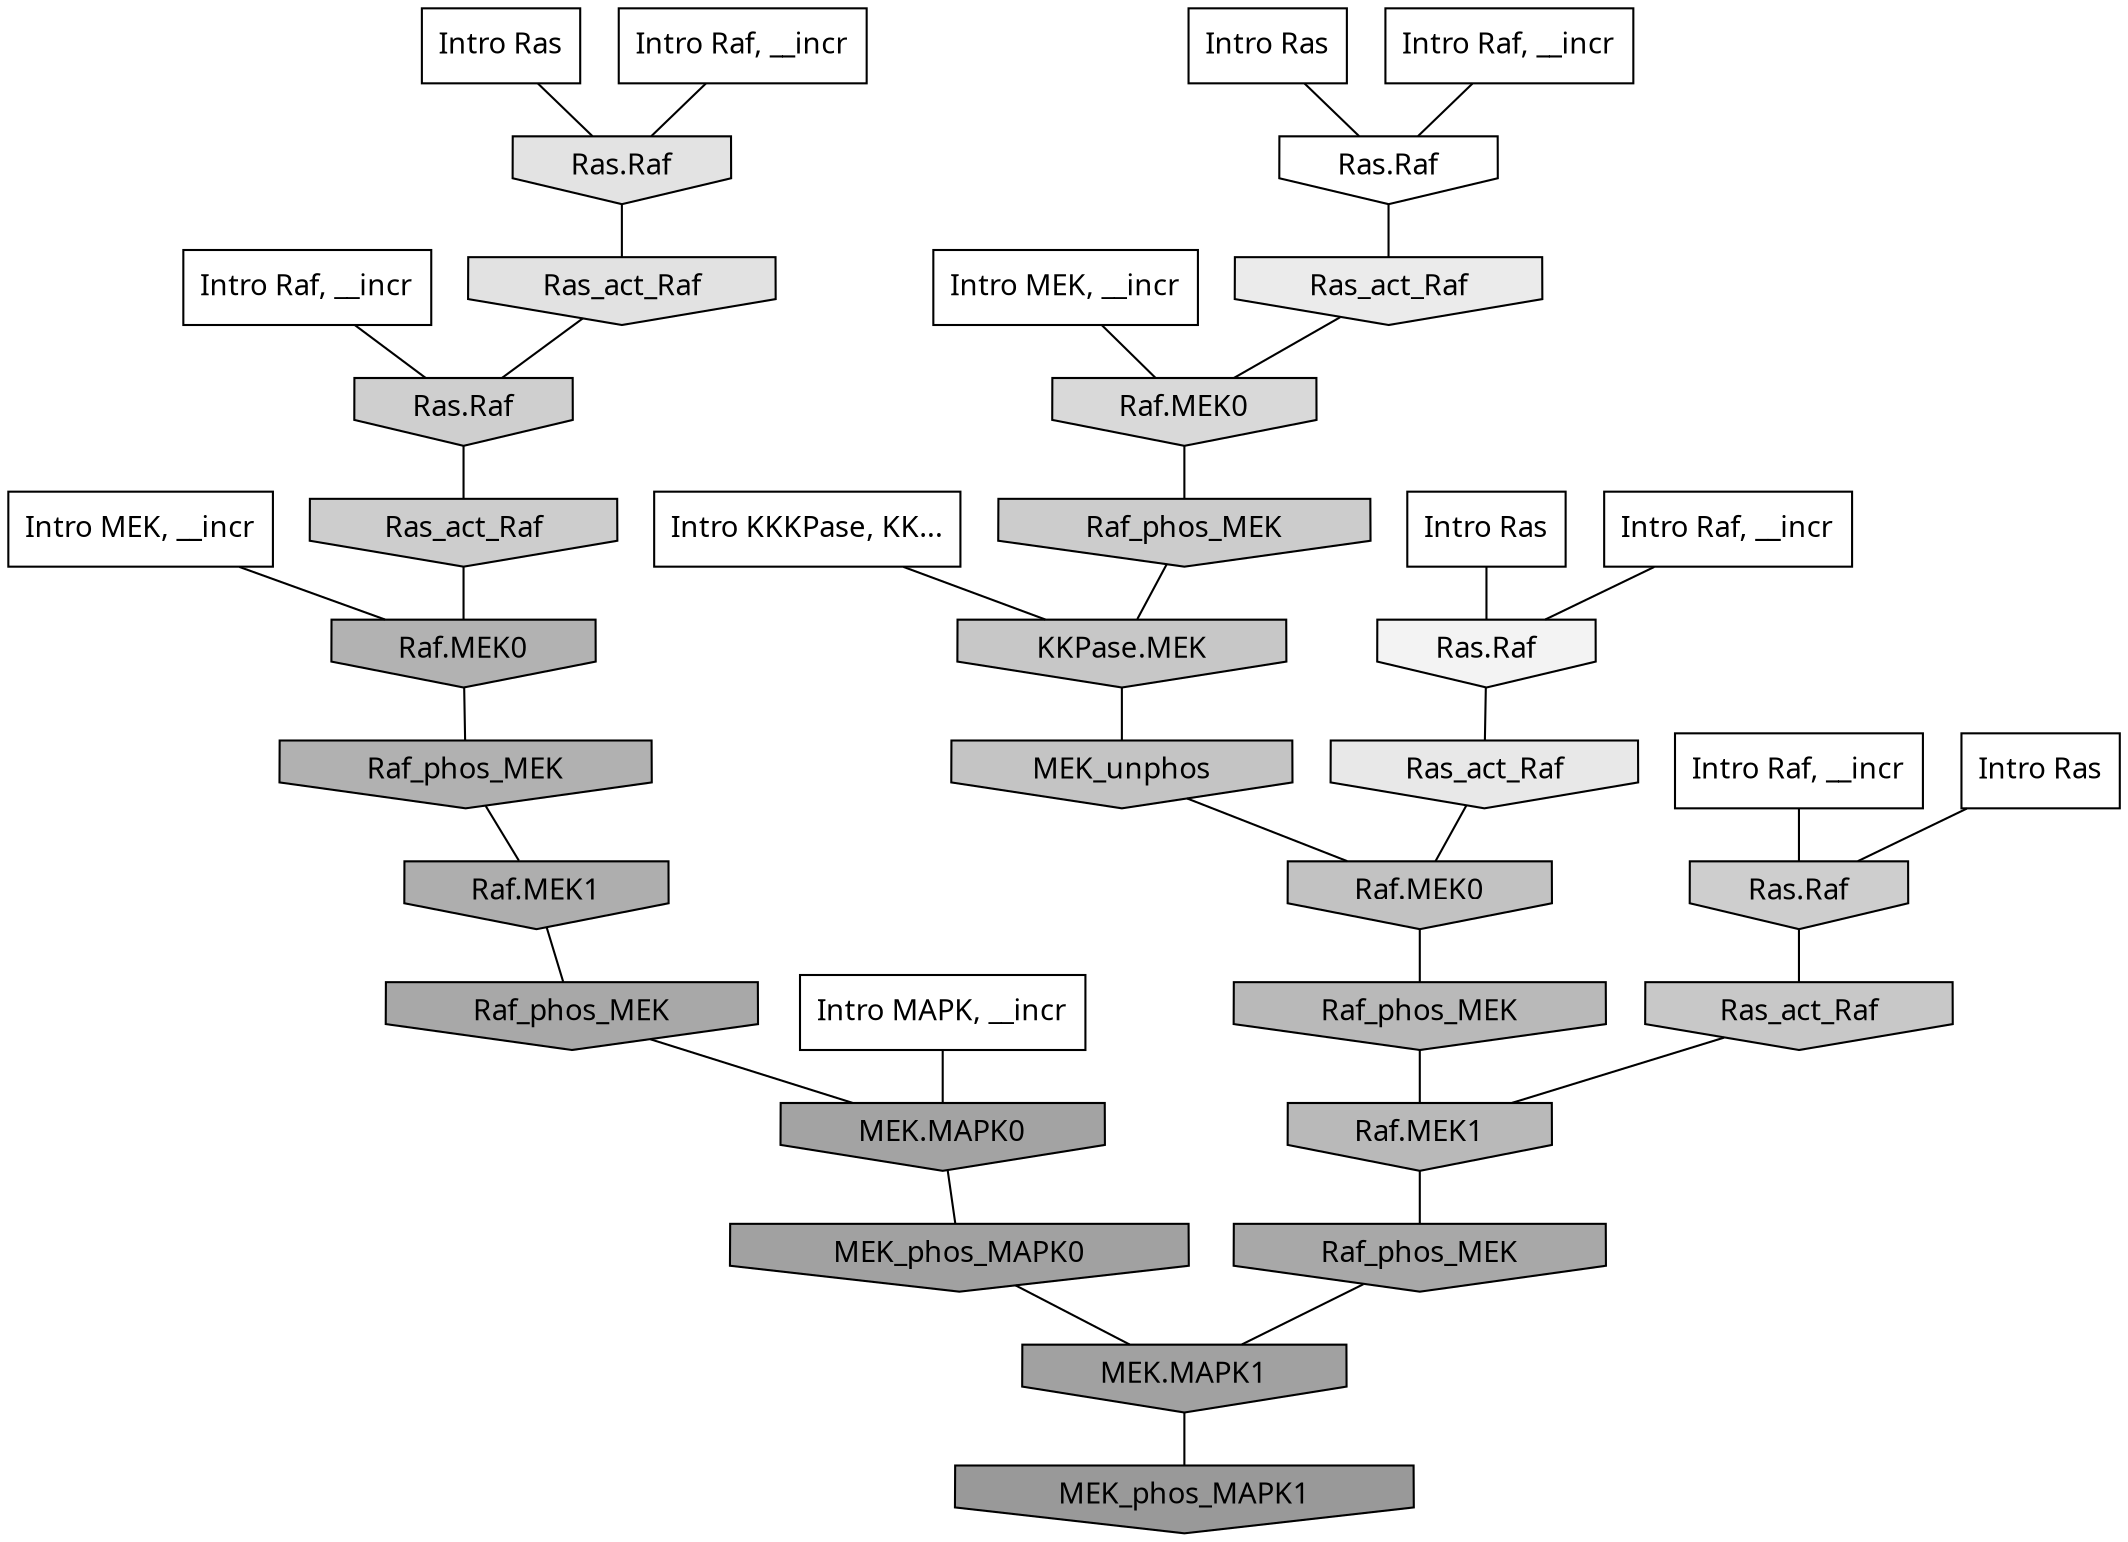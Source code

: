 digraph G{
  rankdir="TB";
  ranksep=0.30;
  node [fontname="CMU Serif"];
  edge [fontname="CMU Serif"];
  
  13 [label="Intro Ras", shape=rectangle, style=filled, fillcolor="0.000 0.000 1.000"]
  
  52 [label="Intro Ras", shape=rectangle, style=filled, fillcolor="0.000 0.000 1.000"]
  
  57 [label="Intro Ras", shape=rectangle, style=filled, fillcolor="0.000 0.000 1.000"]
  
  90 [label="Intro Ras", shape=rectangle, style=filled, fillcolor="0.000 0.000 1.000"]
  
  162 [label="Intro Raf, __incr", shape=rectangle, style=filled, fillcolor="0.000 0.000 1.000"]
  
  256 [label="Intro Raf, __incr", shape=rectangle, style=filled, fillcolor="0.000 0.000 1.000"]
  
  410 [label="Intro Raf, __incr", shape=rectangle, style=filled, fillcolor="0.000 0.000 1.000"]
  
  863 [label="Intro Raf, __incr", shape=rectangle, style=filled, fillcolor="0.000 0.000 1.000"]
  
  1065 [label="Intro Raf, __incr", shape=rectangle, style=filled, fillcolor="0.000 0.000 1.000"]
  
  1140 [label="Intro MEK, __incr", shape=rectangle, style=filled, fillcolor="0.000 0.000 1.000"]
  
  1416 [label="Intro MEK, __incr", shape=rectangle, style=filled, fillcolor="0.000 0.000 1.000"]
  
  2629 [label="Intro MAPK, __incr", shape=rectangle, style=filled, fillcolor="0.000 0.000 1.000"]
  
  3119 [label="Intro KKKPase, KK...", shape=rectangle, style=filled, fillcolor="0.000 0.000 1.000"]
  
  3290 [label="Ras.Raf", shape=invhouse, style=filled, fillcolor="0.000 0.000 1.000"]
  
  3689 [label="Ras.Raf", shape=invhouse, style=filled, fillcolor="0.000 0.000 0.952"]
  
  4192 [label="Ras_act_Raf", shape=invhouse, style=filled, fillcolor="0.000 0.000 0.919"]
  
  4372 [label="Ras_act_Raf", shape=invhouse, style=filled, fillcolor="0.000 0.000 0.908"]
  
  4685 [label="Ras.Raf", shape=invhouse, style=filled, fillcolor="0.000 0.000 0.890"]
  
  4763 [label="Ras_act_Raf", shape=invhouse, style=filled, fillcolor="0.000 0.000 0.885"]
  
  5452 [label="Raf.MEK0", shape=invhouse, style=filled, fillcolor="0.000 0.000 0.848"]
  
  6257 [label="Ras.Raf", shape=invhouse, style=filled, fillcolor="0.000 0.000 0.809"]
  
  6281 [label="Ras.Raf", shape=invhouse, style=filled, fillcolor="0.000 0.000 0.808"]
  
  6459 [label="Ras_act_Raf", shape=invhouse, style=filled, fillcolor="0.000 0.000 0.801"]
  
  6489 [label="Raf_phos_MEK", shape=invhouse, style=filled, fillcolor="0.000 0.000 0.800"]
  
  7012 [label="Ras_act_Raf", shape=invhouse, style=filled, fillcolor="0.000 0.000 0.782"]
  
  7153 [label="KKPase.MEK", shape=invhouse, style=filled, fillcolor="0.000 0.000 0.778"]
  
  7494 [label="MEK_unphos", shape=invhouse, style=filled, fillcolor="0.000 0.000 0.768"]
  
  7760 [label="Raf.MEK0", shape=invhouse, style=filled, fillcolor="0.000 0.000 0.760"]
  
  9048 [label="Raf_phos_MEK", shape=invhouse, style=filled, fillcolor="0.000 0.000 0.724"]
  
  9090 [label="Raf.MEK1", shape=invhouse, style=filled, fillcolor="0.000 0.000 0.723"]
  
  10445 [label="Raf.MEK0", shape=invhouse, style=filled, fillcolor="0.000 0.000 0.697"]
  
  10643 [label="Raf_phos_MEK", shape=invhouse, style=filled, fillcolor="0.000 0.000 0.692"]
  
  11377 [label="Raf.MEK1", shape=invhouse, style=filled, fillcolor="0.000 0.000 0.680"]
  
  12748 [label="Raf_phos_MEK", shape=invhouse, style=filled, fillcolor="0.000 0.000 0.658"]
  
  12781 [label="Raf_phos_MEK", shape=invhouse, style=filled, fillcolor="0.000 0.000 0.658"]
  
  14010 [label="MEK.MAPK0", shape=invhouse, style=filled, fillcolor="0.000 0.000 0.640"]
  
  14714 [label="MEK_phos_MAPK0", shape=invhouse, style=filled, fillcolor="0.000 0.000 0.632"]
  
  14919 [label="MEK.MAPK1", shape=invhouse, style=filled, fillcolor="0.000 0.000 0.630"]
  
  16538 [label="MEK_phos_MAPK1", shape=invhouse, style=filled, fillcolor="0.000 0.000 0.600"]
  
  
  14919 -> 16538 [dir=none, color="0.000 0.000 0.000"] 
  14714 -> 14919 [dir=none, color="0.000 0.000 0.000"] 
  14010 -> 14714 [dir=none, color="0.000 0.000 0.000"] 
  12781 -> 14010 [dir=none, color="0.000 0.000 0.000"] 
  12748 -> 14919 [dir=none, color="0.000 0.000 0.000"] 
  11377 -> 12781 [dir=none, color="0.000 0.000 0.000"] 
  10643 -> 11377 [dir=none, color="0.000 0.000 0.000"] 
  10445 -> 10643 [dir=none, color="0.000 0.000 0.000"] 
  9090 -> 12748 [dir=none, color="0.000 0.000 0.000"] 
  9048 -> 9090 [dir=none, color="0.000 0.000 0.000"] 
  7760 -> 9048 [dir=none, color="0.000 0.000 0.000"] 
  7494 -> 7760 [dir=none, color="0.000 0.000 0.000"] 
  7153 -> 7494 [dir=none, color="0.000 0.000 0.000"] 
  7012 -> 9090 [dir=none, color="0.000 0.000 0.000"] 
  6489 -> 7153 [dir=none, color="0.000 0.000 0.000"] 
  6459 -> 10445 [dir=none, color="0.000 0.000 0.000"] 
  6281 -> 7012 [dir=none, color="0.000 0.000 0.000"] 
  6257 -> 6459 [dir=none, color="0.000 0.000 0.000"] 
  5452 -> 6489 [dir=none, color="0.000 0.000 0.000"] 
  4763 -> 6257 [dir=none, color="0.000 0.000 0.000"] 
  4685 -> 4763 [dir=none, color="0.000 0.000 0.000"] 
  4372 -> 7760 [dir=none, color="0.000 0.000 0.000"] 
  4192 -> 5452 [dir=none, color="0.000 0.000 0.000"] 
  3689 -> 4372 [dir=none, color="0.000 0.000 0.000"] 
  3290 -> 4192 [dir=none, color="0.000 0.000 0.000"] 
  3119 -> 7153 [dir=none, color="0.000 0.000 0.000"] 
  2629 -> 14010 [dir=none, color="0.000 0.000 0.000"] 
  1416 -> 10445 [dir=none, color="0.000 0.000 0.000"] 
  1140 -> 5452 [dir=none, color="0.000 0.000 0.000"] 
  1065 -> 3689 [dir=none, color="0.000 0.000 0.000"] 
  863 -> 6281 [dir=none, color="0.000 0.000 0.000"] 
  410 -> 3290 [dir=none, color="0.000 0.000 0.000"] 
  256 -> 4685 [dir=none, color="0.000 0.000 0.000"] 
  162 -> 6257 [dir=none, color="0.000 0.000 0.000"] 
  90 -> 4685 [dir=none, color="0.000 0.000 0.000"] 
  57 -> 6281 [dir=none, color="0.000 0.000 0.000"] 
  52 -> 3290 [dir=none, color="0.000 0.000 0.000"] 
  13 -> 3689 [dir=none, color="0.000 0.000 0.000"] 
  
  }
